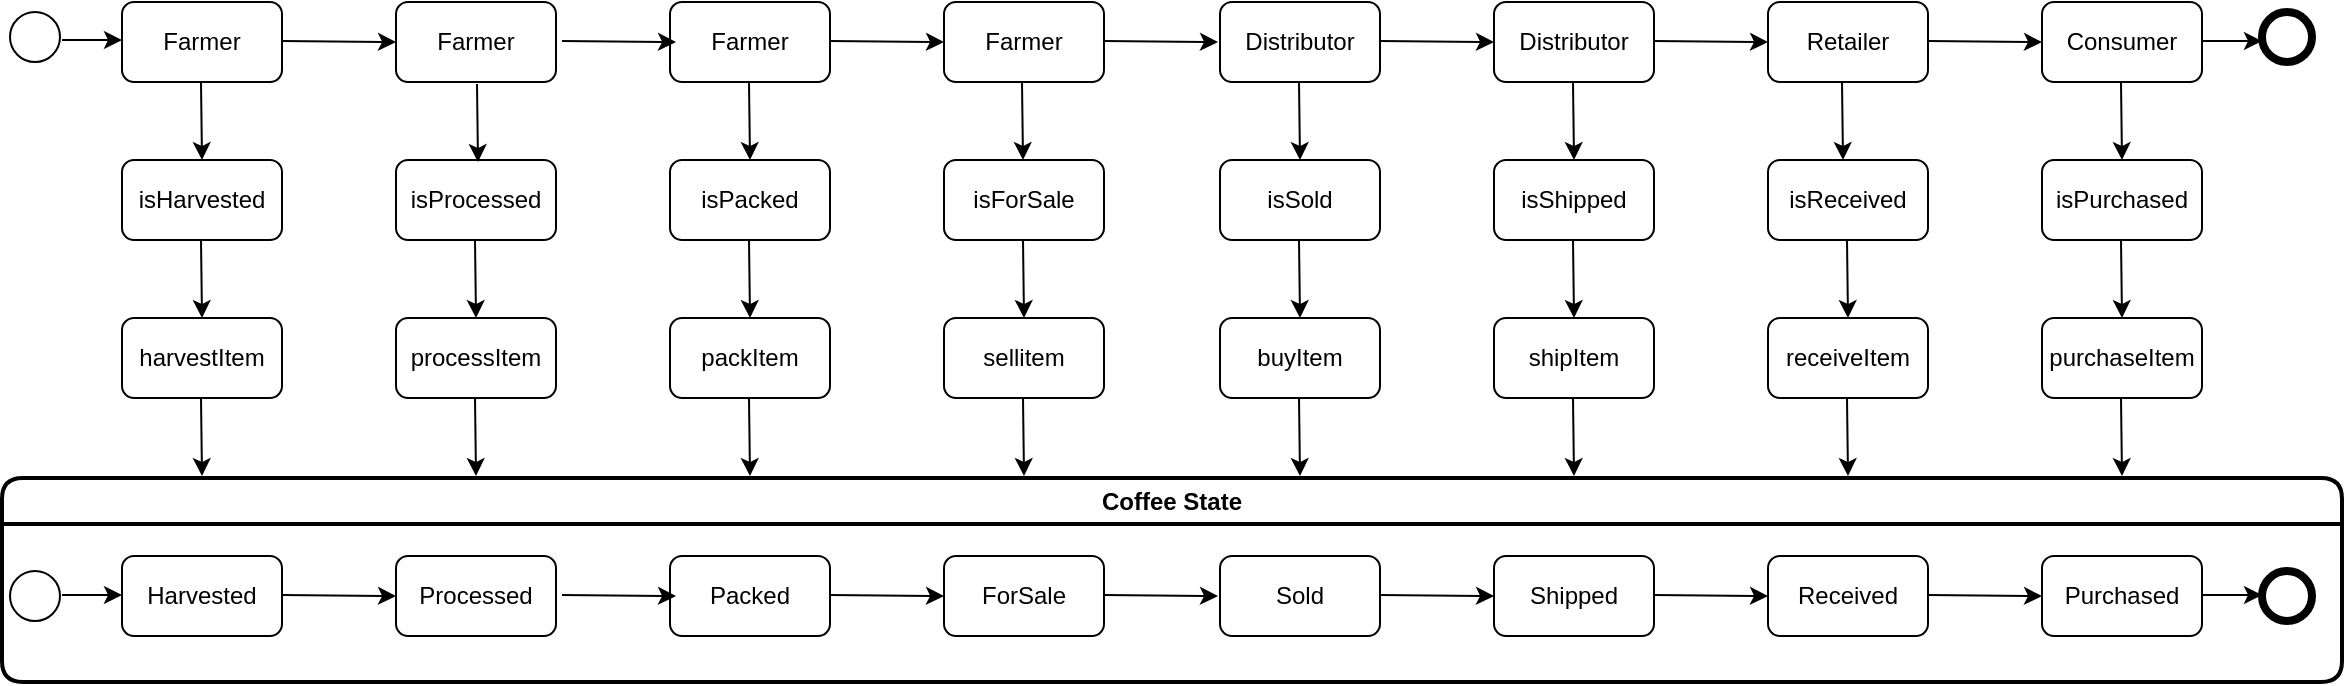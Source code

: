 <mxfile version="20.8.6" type="device"><diagram id="prtHgNgQTEPvFCAcTncT" name="Page-1"><mxGraphModel dx="2603" dy="714" grid="1" gridSize="10" guides="1" tooltips="1" connect="1" arrows="1" fold="1" page="1" pageScale="1" pageWidth="1169" pageHeight="827" math="0" shadow="0"><root><mxCell id="0"/><mxCell id="1" parent="0"/><mxCell id="ImNKScyLtJ3RTVgV4YI3-1" value="Farmer" style="rounded=1;whiteSpace=wrap;html=1;flipH=0;" vertex="1" parent="1"><mxGeometry x="60" y="120" width="80" height="40" as="geometry"/></mxCell><mxCell id="ImNKScyLtJ3RTVgV4YI3-4" value="" style="ellipse;whiteSpace=wrap;html=1;aspect=fixed;" vertex="1" parent="1"><mxGeometry x="4" y="125" width="25" height="25" as="geometry"/></mxCell><mxCell id="ImNKScyLtJ3RTVgV4YI3-6" value="" style="ellipse;whiteSpace=wrap;html=1;aspect=fixed;strokeWidth=4;" vertex="1" parent="1"><mxGeometry x="1130" y="125" width="25" height="25" as="geometry"/></mxCell><mxCell id="ImNKScyLtJ3RTVgV4YI3-7" value="Farmer" style="rounded=1;whiteSpace=wrap;html=1;flipH=0;" vertex="1" parent="1"><mxGeometry x="197" y="120" width="80" height="40" as="geometry"/></mxCell><mxCell id="ImNKScyLtJ3RTVgV4YI3-8" value="Farmer" style="rounded=1;whiteSpace=wrap;html=1;flipH=0;" vertex="1" parent="1"><mxGeometry x="334" y="120" width="80" height="40" as="geometry"/></mxCell><mxCell id="ImNKScyLtJ3RTVgV4YI3-9" value="Farmer" style="rounded=1;whiteSpace=wrap;html=1;flipH=0;" vertex="1" parent="1"><mxGeometry x="471" y="120" width="80" height="40" as="geometry"/></mxCell><mxCell id="ImNKScyLtJ3RTVgV4YI3-10" value="Distributor" style="rounded=1;whiteSpace=wrap;html=1;flipH=0;" vertex="1" parent="1"><mxGeometry x="609" y="120" width="80" height="40" as="geometry"/></mxCell><mxCell id="ImNKScyLtJ3RTVgV4YI3-11" value="Distributor" style="rounded=1;whiteSpace=wrap;html=1;flipH=0;" vertex="1" parent="1"><mxGeometry x="746" y="120" width="80" height="40" as="geometry"/></mxCell><mxCell id="ImNKScyLtJ3RTVgV4YI3-12" value="Retailer" style="rounded=1;whiteSpace=wrap;html=1;flipH=0;" vertex="1" parent="1"><mxGeometry x="883" y="120" width="80" height="40" as="geometry"/></mxCell><mxCell id="ImNKScyLtJ3RTVgV4YI3-13" value="Consumer" style="rounded=1;whiteSpace=wrap;html=1;flipH=0;" vertex="1" parent="1"><mxGeometry x="1020" y="120" width="80" height="40" as="geometry"/></mxCell><mxCell id="ImNKScyLtJ3RTVgV4YI3-14" value="" style="endArrow=classic;html=1;rounded=0;" edge="1" parent="1"><mxGeometry width="50" height="50" relative="1" as="geometry"><mxPoint x="30" y="139" as="sourcePoint"/><mxPoint x="60" y="139" as="targetPoint"/></mxGeometry></mxCell><mxCell id="ImNKScyLtJ3RTVgV4YI3-15" value="" style="endArrow=classic;html=1;rounded=0;entryX=0;entryY=0.5;entryDx=0;entryDy=0;" edge="1" parent="1" target="ImNKScyLtJ3RTVgV4YI3-7"><mxGeometry width="50" height="50" relative="1" as="geometry"><mxPoint x="140" y="139.5" as="sourcePoint"/><mxPoint x="170" y="139.5" as="targetPoint"/></mxGeometry></mxCell><mxCell id="ImNKScyLtJ3RTVgV4YI3-16" value="" style="endArrow=classic;html=1;rounded=0;entryX=0;entryY=0.5;entryDx=0;entryDy=0;" edge="1" parent="1"><mxGeometry width="50" height="50" relative="1" as="geometry"><mxPoint x="280" y="139.5" as="sourcePoint"/><mxPoint x="337" y="140" as="targetPoint"/></mxGeometry></mxCell><mxCell id="ImNKScyLtJ3RTVgV4YI3-17" value="" style="endArrow=classic;html=1;rounded=0;entryX=0;entryY=0.5;entryDx=0;entryDy=0;" edge="1" parent="1"><mxGeometry width="50" height="50" relative="1" as="geometry"><mxPoint x="414" y="139.5" as="sourcePoint"/><mxPoint x="471" y="140" as="targetPoint"/></mxGeometry></mxCell><mxCell id="ImNKScyLtJ3RTVgV4YI3-18" value="" style="endArrow=classic;html=1;rounded=0;entryX=0;entryY=0.5;entryDx=0;entryDy=0;" edge="1" parent="1"><mxGeometry width="50" height="50" relative="1" as="geometry"><mxPoint x="551" y="139.5" as="sourcePoint"/><mxPoint x="608" y="140" as="targetPoint"/></mxGeometry></mxCell><mxCell id="ImNKScyLtJ3RTVgV4YI3-19" value="" style="endArrow=classic;html=1;rounded=0;entryX=0;entryY=0.5;entryDx=0;entryDy=0;" edge="1" parent="1"><mxGeometry width="50" height="50" relative="1" as="geometry"><mxPoint x="689" y="139.5" as="sourcePoint"/><mxPoint x="746" y="140" as="targetPoint"/></mxGeometry></mxCell><mxCell id="ImNKScyLtJ3RTVgV4YI3-20" value="" style="endArrow=classic;html=1;rounded=0;entryX=0;entryY=0.5;entryDx=0;entryDy=0;" edge="1" parent="1"><mxGeometry width="50" height="50" relative="1" as="geometry"><mxPoint x="826" y="139.5" as="sourcePoint"/><mxPoint x="883" y="140" as="targetPoint"/></mxGeometry></mxCell><mxCell id="ImNKScyLtJ3RTVgV4YI3-21" value="" style="endArrow=classic;html=1;rounded=0;entryX=0;entryY=0.5;entryDx=0;entryDy=0;" edge="1" parent="1"><mxGeometry width="50" height="50" relative="1" as="geometry"><mxPoint x="963" y="139.5" as="sourcePoint"/><mxPoint x="1020" y="140" as="targetPoint"/></mxGeometry></mxCell><mxCell id="ImNKScyLtJ3RTVgV4YI3-22" value="" style="endArrow=classic;html=1;rounded=0;" edge="1" parent="1"><mxGeometry width="50" height="50" relative="1" as="geometry"><mxPoint x="1100" y="139.5" as="sourcePoint"/><mxPoint x="1130" y="139.5" as="targetPoint"/></mxGeometry></mxCell><mxCell id="ImNKScyLtJ3RTVgV4YI3-24" value="isHarvested" style="rounded=1;whiteSpace=wrap;html=1;flipH=0;" vertex="1" parent="1"><mxGeometry x="60" y="199" width="80" height="40" as="geometry"/></mxCell><mxCell id="ImNKScyLtJ3RTVgV4YI3-25" value="isProcessed" style="rounded=1;whiteSpace=wrap;html=1;flipH=0;" vertex="1" parent="1"><mxGeometry x="197" y="199" width="80" height="40" as="geometry"/></mxCell><mxCell id="ImNKScyLtJ3RTVgV4YI3-26" value="isPacked" style="rounded=1;whiteSpace=wrap;html=1;flipH=0;" vertex="1" parent="1"><mxGeometry x="334" y="199" width="80" height="40" as="geometry"/></mxCell><mxCell id="ImNKScyLtJ3RTVgV4YI3-27" value="isForSale" style="rounded=1;whiteSpace=wrap;html=1;flipH=0;" vertex="1" parent="1"><mxGeometry x="471" y="199" width="80" height="40" as="geometry"/></mxCell><mxCell id="ImNKScyLtJ3RTVgV4YI3-28" value="isSold" style="rounded=1;whiteSpace=wrap;html=1;flipH=0;" vertex="1" parent="1"><mxGeometry x="609" y="199" width="80" height="40" as="geometry"/></mxCell><mxCell id="ImNKScyLtJ3RTVgV4YI3-29" value="isShipped" style="rounded=1;whiteSpace=wrap;html=1;flipH=0;" vertex="1" parent="1"><mxGeometry x="746" y="199" width="80" height="40" as="geometry"/></mxCell><mxCell id="ImNKScyLtJ3RTVgV4YI3-30" value="isReceived" style="rounded=1;whiteSpace=wrap;html=1;flipH=0;" vertex="1" parent="1"><mxGeometry x="883" y="199" width="80" height="40" as="geometry"/></mxCell><mxCell id="ImNKScyLtJ3RTVgV4YI3-31" value="isPurchased" style="rounded=1;whiteSpace=wrap;html=1;flipH=0;" vertex="1" parent="1"><mxGeometry x="1020" y="199" width="80" height="40" as="geometry"/></mxCell><mxCell id="ImNKScyLtJ3RTVgV4YI3-39" value="harvestItem" style="rounded=1;whiteSpace=wrap;html=1;flipH=0;" vertex="1" parent="1"><mxGeometry x="60" y="278" width="80" height="40" as="geometry"/></mxCell><mxCell id="ImNKScyLtJ3RTVgV4YI3-40" value="processItem" style="rounded=1;whiteSpace=wrap;html=1;flipH=0;" vertex="1" parent="1"><mxGeometry x="197" y="278" width="80" height="40" as="geometry"/></mxCell><mxCell id="ImNKScyLtJ3RTVgV4YI3-41" value="packItem" style="rounded=1;whiteSpace=wrap;html=1;flipH=0;" vertex="1" parent="1"><mxGeometry x="334" y="278" width="80" height="40" as="geometry"/></mxCell><mxCell id="ImNKScyLtJ3RTVgV4YI3-42" value="sellitem" style="rounded=1;whiteSpace=wrap;html=1;flipH=0;" vertex="1" parent="1"><mxGeometry x="471" y="278" width="80" height="40" as="geometry"/></mxCell><mxCell id="ImNKScyLtJ3RTVgV4YI3-43" value="buyItem" style="rounded=1;whiteSpace=wrap;html=1;flipH=0;" vertex="1" parent="1"><mxGeometry x="609" y="278" width="80" height="40" as="geometry"/></mxCell><mxCell id="ImNKScyLtJ3RTVgV4YI3-44" value="shipItem" style="rounded=1;whiteSpace=wrap;html=1;flipH=0;" vertex="1" parent="1"><mxGeometry x="746" y="278" width="80" height="40" as="geometry"/></mxCell><mxCell id="ImNKScyLtJ3RTVgV4YI3-45" value="receiveItem" style="rounded=1;whiteSpace=wrap;html=1;flipH=0;" vertex="1" parent="1"><mxGeometry x="883" y="278" width="80" height="40" as="geometry"/></mxCell><mxCell id="ImNKScyLtJ3RTVgV4YI3-46" value="purchaseItem" style="rounded=1;whiteSpace=wrap;html=1;flipH=0;" vertex="1" parent="1"><mxGeometry x="1020" y="278" width="80" height="40" as="geometry"/></mxCell><mxCell id="ImNKScyLtJ3RTVgV4YI3-54" value="Harvested" style="rounded=1;whiteSpace=wrap;html=1;flipH=0;" vertex="1" parent="1"><mxGeometry x="60" y="397" width="80" height="40" as="geometry"/></mxCell><mxCell id="ImNKScyLtJ3RTVgV4YI3-55" value="Processed" style="rounded=1;whiteSpace=wrap;html=1;flipH=0;" vertex="1" parent="1"><mxGeometry x="197" y="397" width="80" height="40" as="geometry"/></mxCell><mxCell id="ImNKScyLtJ3RTVgV4YI3-56" value="Packed" style="rounded=1;whiteSpace=wrap;html=1;flipH=0;" vertex="1" parent="1"><mxGeometry x="334" y="397" width="80" height="40" as="geometry"/></mxCell><mxCell id="ImNKScyLtJ3RTVgV4YI3-57" value="ForSale" style="rounded=1;whiteSpace=wrap;html=1;flipH=0;" vertex="1" parent="1"><mxGeometry x="471" y="397" width="80" height="40" as="geometry"/></mxCell><mxCell id="ImNKScyLtJ3RTVgV4YI3-58" value="Sold" style="rounded=1;whiteSpace=wrap;html=1;flipH=0;" vertex="1" parent="1"><mxGeometry x="609" y="397" width="80" height="40" as="geometry"/></mxCell><mxCell id="ImNKScyLtJ3RTVgV4YI3-59" value="Shipped" style="rounded=1;whiteSpace=wrap;html=1;flipH=0;" vertex="1" parent="1"><mxGeometry x="746" y="397" width="80" height="40" as="geometry"/></mxCell><mxCell id="ImNKScyLtJ3RTVgV4YI3-60" value="Received" style="rounded=1;whiteSpace=wrap;html=1;flipH=0;" vertex="1" parent="1"><mxGeometry x="883" y="397" width="80" height="40" as="geometry"/></mxCell><mxCell id="ImNKScyLtJ3RTVgV4YI3-61" value="Purchased" style="rounded=1;whiteSpace=wrap;html=1;flipH=0;" vertex="1" parent="1"><mxGeometry x="1020" y="397" width="80" height="40" as="geometry"/></mxCell><mxCell id="ImNKScyLtJ3RTVgV4YI3-62" value="" style="endArrow=classic;html=1;rounded=0;entryX=0;entryY=0.5;entryDx=0;entryDy=0;" edge="1" parent="1" target="ImNKScyLtJ3RTVgV4YI3-55"><mxGeometry width="50" height="50" relative="1" as="geometry"><mxPoint x="140" y="416.5" as="sourcePoint"/><mxPoint x="170" y="416.5" as="targetPoint"/></mxGeometry></mxCell><mxCell id="ImNKScyLtJ3RTVgV4YI3-63" value="" style="endArrow=classic;html=1;rounded=0;entryX=0;entryY=0.5;entryDx=0;entryDy=0;" edge="1" parent="1"><mxGeometry width="50" height="50" relative="1" as="geometry"><mxPoint x="280" y="416.5" as="sourcePoint"/><mxPoint x="337" y="417" as="targetPoint"/></mxGeometry></mxCell><mxCell id="ImNKScyLtJ3RTVgV4YI3-64" value="" style="endArrow=classic;html=1;rounded=0;entryX=0;entryY=0.5;entryDx=0;entryDy=0;" edge="1" parent="1"><mxGeometry width="50" height="50" relative="1" as="geometry"><mxPoint x="414" y="416.5" as="sourcePoint"/><mxPoint x="471" y="417" as="targetPoint"/></mxGeometry></mxCell><mxCell id="ImNKScyLtJ3RTVgV4YI3-65" value="" style="endArrow=classic;html=1;rounded=0;entryX=0;entryY=0.5;entryDx=0;entryDy=0;" edge="1" parent="1"><mxGeometry width="50" height="50" relative="1" as="geometry"><mxPoint x="551" y="416.5" as="sourcePoint"/><mxPoint x="608" y="417" as="targetPoint"/></mxGeometry></mxCell><mxCell id="ImNKScyLtJ3RTVgV4YI3-66" value="" style="endArrow=classic;html=1;rounded=0;entryX=0;entryY=0.5;entryDx=0;entryDy=0;" edge="1" parent="1"><mxGeometry width="50" height="50" relative="1" as="geometry"><mxPoint x="689" y="416.5" as="sourcePoint"/><mxPoint x="746" y="417" as="targetPoint"/></mxGeometry></mxCell><mxCell id="ImNKScyLtJ3RTVgV4YI3-67" value="" style="endArrow=classic;html=1;rounded=0;entryX=0;entryY=0.5;entryDx=0;entryDy=0;" edge="1" parent="1"><mxGeometry width="50" height="50" relative="1" as="geometry"><mxPoint x="826" y="416.5" as="sourcePoint"/><mxPoint x="883" y="417" as="targetPoint"/></mxGeometry></mxCell><mxCell id="ImNKScyLtJ3RTVgV4YI3-68" value="" style="endArrow=classic;html=1;rounded=0;entryX=0;entryY=0.5;entryDx=0;entryDy=0;" edge="1" parent="1"><mxGeometry width="50" height="50" relative="1" as="geometry"><mxPoint x="963" y="416.5" as="sourcePoint"/><mxPoint x="1020" y="417" as="targetPoint"/></mxGeometry></mxCell><mxCell id="ImNKScyLtJ3RTVgV4YI3-70" value="" style="endArrow=classic;html=1;rounded=0;entryX=0.5;entryY=0;entryDx=0;entryDy=0;" edge="1" parent="1" target="ImNKScyLtJ3RTVgV4YI3-24"><mxGeometry width="50" height="50" relative="1" as="geometry"><mxPoint x="99.5" y="160" as="sourcePoint"/><mxPoint x="99.5" y="190" as="targetPoint"/></mxGeometry></mxCell><mxCell id="ImNKScyLtJ3RTVgV4YI3-71" value="" style="endArrow=classic;html=1;rounded=0;entryX=0.5;entryY=0;entryDx=0;entryDy=0;" edge="1" parent="1"><mxGeometry width="50" height="50" relative="1" as="geometry"><mxPoint x="237.5" y="161" as="sourcePoint"/><mxPoint x="238" y="200" as="targetPoint"/></mxGeometry></mxCell><mxCell id="ImNKScyLtJ3RTVgV4YI3-72" value="" style="endArrow=classic;html=1;rounded=0;entryX=0.5;entryY=0;entryDx=0;entryDy=0;" edge="1" parent="1"><mxGeometry width="50" height="50" relative="1" as="geometry"><mxPoint x="373.5" y="160" as="sourcePoint"/><mxPoint x="374" y="199" as="targetPoint"/></mxGeometry></mxCell><mxCell id="ImNKScyLtJ3RTVgV4YI3-73" value="" style="endArrow=classic;html=1;rounded=0;entryX=0.5;entryY=0;entryDx=0;entryDy=0;" edge="1" parent="1"><mxGeometry width="50" height="50" relative="1" as="geometry"><mxPoint x="510" y="160" as="sourcePoint"/><mxPoint x="510.5" y="199" as="targetPoint"/></mxGeometry></mxCell><mxCell id="ImNKScyLtJ3RTVgV4YI3-74" value="" style="endArrow=classic;html=1;rounded=0;entryX=0.5;entryY=0;entryDx=0;entryDy=0;" edge="1" parent="1"><mxGeometry width="50" height="50" relative="1" as="geometry"><mxPoint x="648.5" y="160" as="sourcePoint"/><mxPoint x="649" y="199" as="targetPoint"/></mxGeometry></mxCell><mxCell id="ImNKScyLtJ3RTVgV4YI3-75" value="" style="endArrow=classic;html=1;rounded=0;entryX=0.5;entryY=0;entryDx=0;entryDy=0;" edge="1" parent="1"><mxGeometry width="50" height="50" relative="1" as="geometry"><mxPoint x="785.5" y="160" as="sourcePoint"/><mxPoint x="786" y="199" as="targetPoint"/></mxGeometry></mxCell><mxCell id="ImNKScyLtJ3RTVgV4YI3-76" value="" style="endArrow=classic;html=1;rounded=0;entryX=0.5;entryY=0;entryDx=0;entryDy=0;" edge="1" parent="1"><mxGeometry width="50" height="50" relative="1" as="geometry"><mxPoint x="920" y="160" as="sourcePoint"/><mxPoint x="920.5" y="199" as="targetPoint"/></mxGeometry></mxCell><mxCell id="ImNKScyLtJ3RTVgV4YI3-77" value="" style="endArrow=classic;html=1;rounded=0;entryX=0.5;entryY=0;entryDx=0;entryDy=0;" edge="1" parent="1"><mxGeometry width="50" height="50" relative="1" as="geometry"><mxPoint x="1059.5" y="160" as="sourcePoint"/><mxPoint x="1060" y="199" as="targetPoint"/></mxGeometry></mxCell><mxCell id="ImNKScyLtJ3RTVgV4YI3-78" value="" style="endArrow=classic;html=1;rounded=0;entryX=0.5;entryY=0;entryDx=0;entryDy=0;" edge="1" parent="1"><mxGeometry width="50" height="50" relative="1" as="geometry"><mxPoint x="1059.5" y="239" as="sourcePoint"/><mxPoint x="1060" y="278" as="targetPoint"/></mxGeometry></mxCell><mxCell id="ImNKScyLtJ3RTVgV4YI3-79" value="" style="endArrow=classic;html=1;rounded=0;entryX=0.5;entryY=0;entryDx=0;entryDy=0;" edge="1" parent="1"><mxGeometry width="50" height="50" relative="1" as="geometry"><mxPoint x="922.5" y="239" as="sourcePoint"/><mxPoint x="923" y="278" as="targetPoint"/></mxGeometry></mxCell><mxCell id="ImNKScyLtJ3RTVgV4YI3-80" value="" style="endArrow=classic;html=1;rounded=0;entryX=0.5;entryY=0;entryDx=0;entryDy=0;" edge="1" parent="1"><mxGeometry width="50" height="50" relative="1" as="geometry"><mxPoint x="785.5" y="239" as="sourcePoint"/><mxPoint x="786" y="278" as="targetPoint"/></mxGeometry></mxCell><mxCell id="ImNKScyLtJ3RTVgV4YI3-81" value="" style="endArrow=classic;html=1;rounded=0;entryX=0.5;entryY=0;entryDx=0;entryDy=0;" edge="1" parent="1"><mxGeometry width="50" height="50" relative="1" as="geometry"><mxPoint x="648.5" y="239" as="sourcePoint"/><mxPoint x="649" y="278" as="targetPoint"/></mxGeometry></mxCell><mxCell id="ImNKScyLtJ3RTVgV4YI3-82" value="" style="endArrow=classic;html=1;rounded=0;entryX=0.5;entryY=0;entryDx=0;entryDy=0;" edge="1" parent="1"><mxGeometry width="50" height="50" relative="1" as="geometry"><mxPoint x="510.5" y="239" as="sourcePoint"/><mxPoint x="511" y="278" as="targetPoint"/></mxGeometry></mxCell><mxCell id="ImNKScyLtJ3RTVgV4YI3-83" value="" style="endArrow=classic;html=1;rounded=0;entryX=0.5;entryY=0;entryDx=0;entryDy=0;" edge="1" parent="1"><mxGeometry width="50" height="50" relative="1" as="geometry"><mxPoint x="373.5" y="239" as="sourcePoint"/><mxPoint x="374" y="278" as="targetPoint"/></mxGeometry></mxCell><mxCell id="ImNKScyLtJ3RTVgV4YI3-84" value="" style="endArrow=classic;html=1;rounded=0;entryX=0.5;entryY=0;entryDx=0;entryDy=0;" edge="1" parent="1"><mxGeometry width="50" height="50" relative="1" as="geometry"><mxPoint x="236.5" y="239" as="sourcePoint"/><mxPoint x="237" y="278" as="targetPoint"/></mxGeometry></mxCell><mxCell id="ImNKScyLtJ3RTVgV4YI3-85" value="" style="endArrow=classic;html=1;rounded=0;entryX=0.5;entryY=0;entryDx=0;entryDy=0;" edge="1" parent="1"><mxGeometry width="50" height="50" relative="1" as="geometry"><mxPoint x="99.5" y="239" as="sourcePoint"/><mxPoint x="100" y="278" as="targetPoint"/></mxGeometry></mxCell><mxCell id="ImNKScyLtJ3RTVgV4YI3-86" value="" style="ellipse;whiteSpace=wrap;html=1;aspect=fixed;strokeWidth=4;" vertex="1" parent="1"><mxGeometry x="1130" y="404.5" width="25" height="25" as="geometry"/></mxCell><mxCell id="ImNKScyLtJ3RTVgV4YI3-87" value="" style="endArrow=classic;html=1;rounded=0;" edge="1" parent="1"><mxGeometry width="50" height="50" relative="1" as="geometry"><mxPoint x="1100" y="416.5" as="sourcePoint"/><mxPoint x="1130" y="416.5" as="targetPoint"/></mxGeometry></mxCell><mxCell id="ImNKScyLtJ3RTVgV4YI3-88" value="" style="ellipse;whiteSpace=wrap;html=1;aspect=fixed;" vertex="1" parent="1"><mxGeometry x="4" y="404.5" width="25" height="25" as="geometry"/></mxCell><mxCell id="ImNKScyLtJ3RTVgV4YI3-89" value="" style="endArrow=classic;html=1;rounded=0;" edge="1" parent="1"><mxGeometry width="50" height="50" relative="1" as="geometry"><mxPoint x="30" y="416.5" as="sourcePoint"/><mxPoint x="60" y="416.5" as="targetPoint"/></mxGeometry></mxCell><mxCell id="ImNKScyLtJ3RTVgV4YI3-91" value="Coffee State" style="swimlane;whiteSpace=wrap;html=1;rounded=1;strokeWidth=2;" vertex="1" parent="1"><mxGeometry y="358" width="1170" height="102" as="geometry"/></mxCell><mxCell id="ImNKScyLtJ3RTVgV4YI3-93" value="" style="endArrow=classic;html=1;rounded=0;entryX=0.5;entryY=0;entryDx=0;entryDy=0;" edge="1" parent="1"><mxGeometry width="50" height="50" relative="1" as="geometry"><mxPoint x="99.5" y="318" as="sourcePoint"/><mxPoint x="100" y="357" as="targetPoint"/></mxGeometry></mxCell><mxCell id="ImNKScyLtJ3RTVgV4YI3-94" value="" style="endArrow=classic;html=1;rounded=0;entryX=0.5;entryY=0;entryDx=0;entryDy=0;" edge="1" parent="1"><mxGeometry width="50" height="50" relative="1" as="geometry"><mxPoint x="236.5" y="318" as="sourcePoint"/><mxPoint x="237" y="357" as="targetPoint"/></mxGeometry></mxCell><mxCell id="ImNKScyLtJ3RTVgV4YI3-96" value="" style="endArrow=classic;html=1;rounded=0;entryX=0.5;entryY=0;entryDx=0;entryDy=0;" edge="1" parent="1"><mxGeometry width="50" height="50" relative="1" as="geometry"><mxPoint x="373.5" y="318" as="sourcePoint"/><mxPoint x="374" y="357" as="targetPoint"/></mxGeometry></mxCell><mxCell id="ImNKScyLtJ3RTVgV4YI3-97" value="" style="endArrow=classic;html=1;rounded=0;entryX=0.5;entryY=0;entryDx=0;entryDy=0;" edge="1" parent="1"><mxGeometry width="50" height="50" relative="1" as="geometry"><mxPoint x="510.5" y="318" as="sourcePoint"/><mxPoint x="511" y="357" as="targetPoint"/></mxGeometry></mxCell><mxCell id="ImNKScyLtJ3RTVgV4YI3-98" value="" style="endArrow=classic;html=1;rounded=0;entryX=0.5;entryY=0;entryDx=0;entryDy=0;" edge="1" parent="1"><mxGeometry width="50" height="50" relative="1" as="geometry"><mxPoint x="648.5" y="318" as="sourcePoint"/><mxPoint x="649" y="357" as="targetPoint"/></mxGeometry></mxCell><mxCell id="ImNKScyLtJ3RTVgV4YI3-99" value="" style="endArrow=classic;html=1;rounded=0;entryX=0.5;entryY=0;entryDx=0;entryDy=0;" edge="1" parent="1"><mxGeometry width="50" height="50" relative="1" as="geometry"><mxPoint x="785.5" y="318" as="sourcePoint"/><mxPoint x="786" y="357" as="targetPoint"/></mxGeometry></mxCell><mxCell id="ImNKScyLtJ3RTVgV4YI3-100" value="" style="endArrow=classic;html=1;rounded=0;entryX=0.5;entryY=0;entryDx=0;entryDy=0;" edge="1" parent="1"><mxGeometry width="50" height="50" relative="1" as="geometry"><mxPoint x="922.5" y="318" as="sourcePoint"/><mxPoint x="923" y="357" as="targetPoint"/></mxGeometry></mxCell><mxCell id="ImNKScyLtJ3RTVgV4YI3-101" value="" style="endArrow=classic;html=1;rounded=0;entryX=0.5;entryY=0;entryDx=0;entryDy=0;" edge="1" parent="1"><mxGeometry width="50" height="50" relative="1" as="geometry"><mxPoint x="1059.5" y="318" as="sourcePoint"/><mxPoint x="1060" y="357" as="targetPoint"/></mxGeometry></mxCell></root></mxGraphModel></diagram></mxfile>